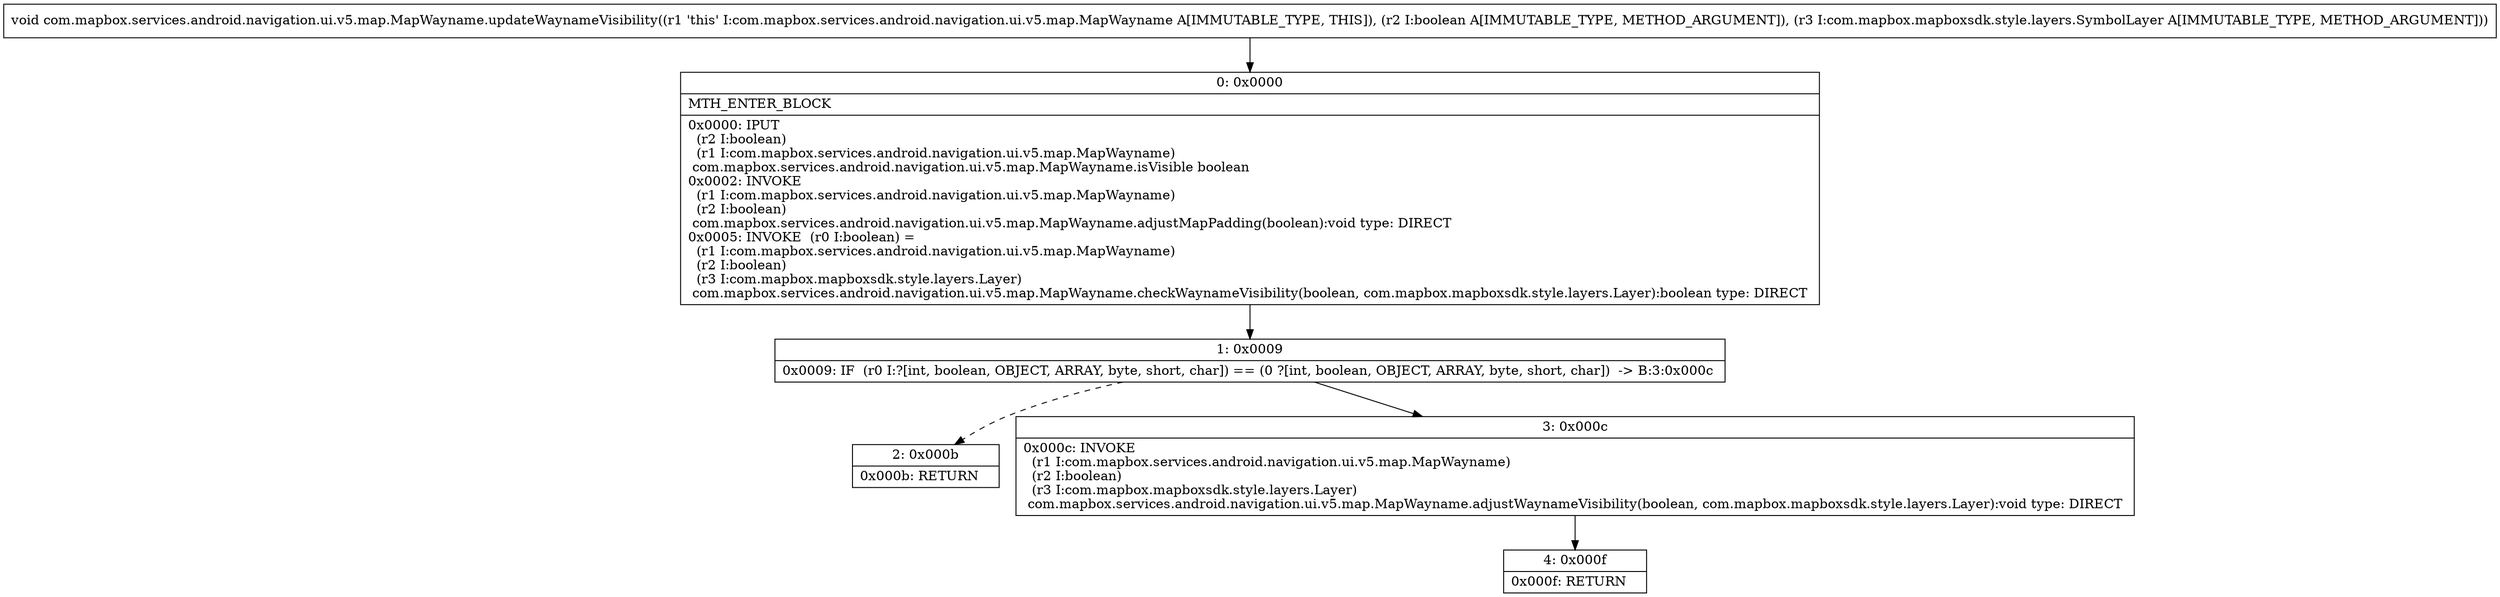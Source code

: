 digraph "CFG forcom.mapbox.services.android.navigation.ui.v5.map.MapWayname.updateWaynameVisibility(ZLcom\/mapbox\/mapboxsdk\/style\/layers\/SymbolLayer;)V" {
Node_0 [shape=record,label="{0\:\ 0x0000|MTH_ENTER_BLOCK\l|0x0000: IPUT  \l  (r2 I:boolean)\l  (r1 I:com.mapbox.services.android.navigation.ui.v5.map.MapWayname)\l com.mapbox.services.android.navigation.ui.v5.map.MapWayname.isVisible boolean \l0x0002: INVOKE  \l  (r1 I:com.mapbox.services.android.navigation.ui.v5.map.MapWayname)\l  (r2 I:boolean)\l com.mapbox.services.android.navigation.ui.v5.map.MapWayname.adjustMapPadding(boolean):void type: DIRECT \l0x0005: INVOKE  (r0 I:boolean) = \l  (r1 I:com.mapbox.services.android.navigation.ui.v5.map.MapWayname)\l  (r2 I:boolean)\l  (r3 I:com.mapbox.mapboxsdk.style.layers.Layer)\l com.mapbox.services.android.navigation.ui.v5.map.MapWayname.checkWaynameVisibility(boolean, com.mapbox.mapboxsdk.style.layers.Layer):boolean type: DIRECT \l}"];
Node_1 [shape=record,label="{1\:\ 0x0009|0x0009: IF  (r0 I:?[int, boolean, OBJECT, ARRAY, byte, short, char]) == (0 ?[int, boolean, OBJECT, ARRAY, byte, short, char])  \-\> B:3:0x000c \l}"];
Node_2 [shape=record,label="{2\:\ 0x000b|0x000b: RETURN   \l}"];
Node_3 [shape=record,label="{3\:\ 0x000c|0x000c: INVOKE  \l  (r1 I:com.mapbox.services.android.navigation.ui.v5.map.MapWayname)\l  (r2 I:boolean)\l  (r3 I:com.mapbox.mapboxsdk.style.layers.Layer)\l com.mapbox.services.android.navigation.ui.v5.map.MapWayname.adjustWaynameVisibility(boolean, com.mapbox.mapboxsdk.style.layers.Layer):void type: DIRECT \l}"];
Node_4 [shape=record,label="{4\:\ 0x000f|0x000f: RETURN   \l}"];
MethodNode[shape=record,label="{void com.mapbox.services.android.navigation.ui.v5.map.MapWayname.updateWaynameVisibility((r1 'this' I:com.mapbox.services.android.navigation.ui.v5.map.MapWayname A[IMMUTABLE_TYPE, THIS]), (r2 I:boolean A[IMMUTABLE_TYPE, METHOD_ARGUMENT]), (r3 I:com.mapbox.mapboxsdk.style.layers.SymbolLayer A[IMMUTABLE_TYPE, METHOD_ARGUMENT])) }"];
MethodNode -> Node_0;
Node_0 -> Node_1;
Node_1 -> Node_2[style=dashed];
Node_1 -> Node_3;
Node_3 -> Node_4;
}

